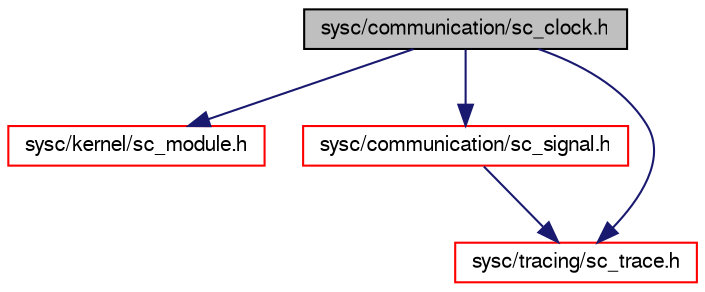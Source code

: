 digraph G
{
  edge [fontname="FreeSans",fontsize="10",labelfontname="FreeSans",labelfontsize="10"];
  node [fontname="FreeSans",fontsize="10",shape=record];
  Node1 [label="sysc/communication/sc_clock.h",height=0.2,width=0.4,color="black", fillcolor="grey75", style="filled" fontcolor="black"];
  Node1 -> Node2 [color="midnightblue",fontsize="10",style="solid",fontname="FreeSans"];
  Node2 [label="sysc/kernel/sc_module.h",height=0.2,width=0.4,color="red", fillcolor="white", style="filled",URL="$a00358.html"];
  Node1 -> Node3 [color="midnightblue",fontsize="10",style="solid",fontname="FreeSans"];
  Node3 [label="sysc/communication/sc_signal.h",height=0.2,width=0.4,color="red", fillcolor="white", style="filled",URL="$a00288.html"];
  Node3 -> Node4 [color="midnightblue",fontsize="10",style="solid",fontname="FreeSans"];
  Node4 [label="sysc/tracing/sc_trace.h",height=0.2,width=0.4,color="red", fillcolor="white", style="filled",URL="$a00382.html"];
  Node1 -> Node4 [color="midnightblue",fontsize="10",style="solid",fontname="FreeSans"];
}
